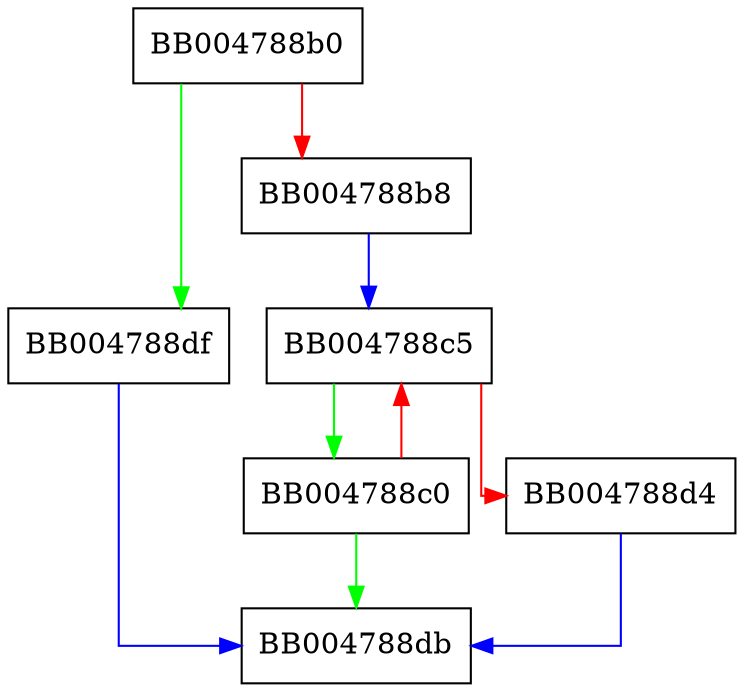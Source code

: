 digraph pqueue_find {
  node [shape="box"];
  graph [splines=ortho];
  BB004788b0 -> BB004788df [color="green"];
  BB004788b0 -> BB004788b8 [color="red"];
  BB004788b8 -> BB004788c5 [color="blue"];
  BB004788c0 -> BB004788db [color="green"];
  BB004788c0 -> BB004788c5 [color="red"];
  BB004788c5 -> BB004788c0 [color="green"];
  BB004788c5 -> BB004788d4 [color="red"];
  BB004788d4 -> BB004788db [color="blue"];
  BB004788df -> BB004788db [color="blue"];
}